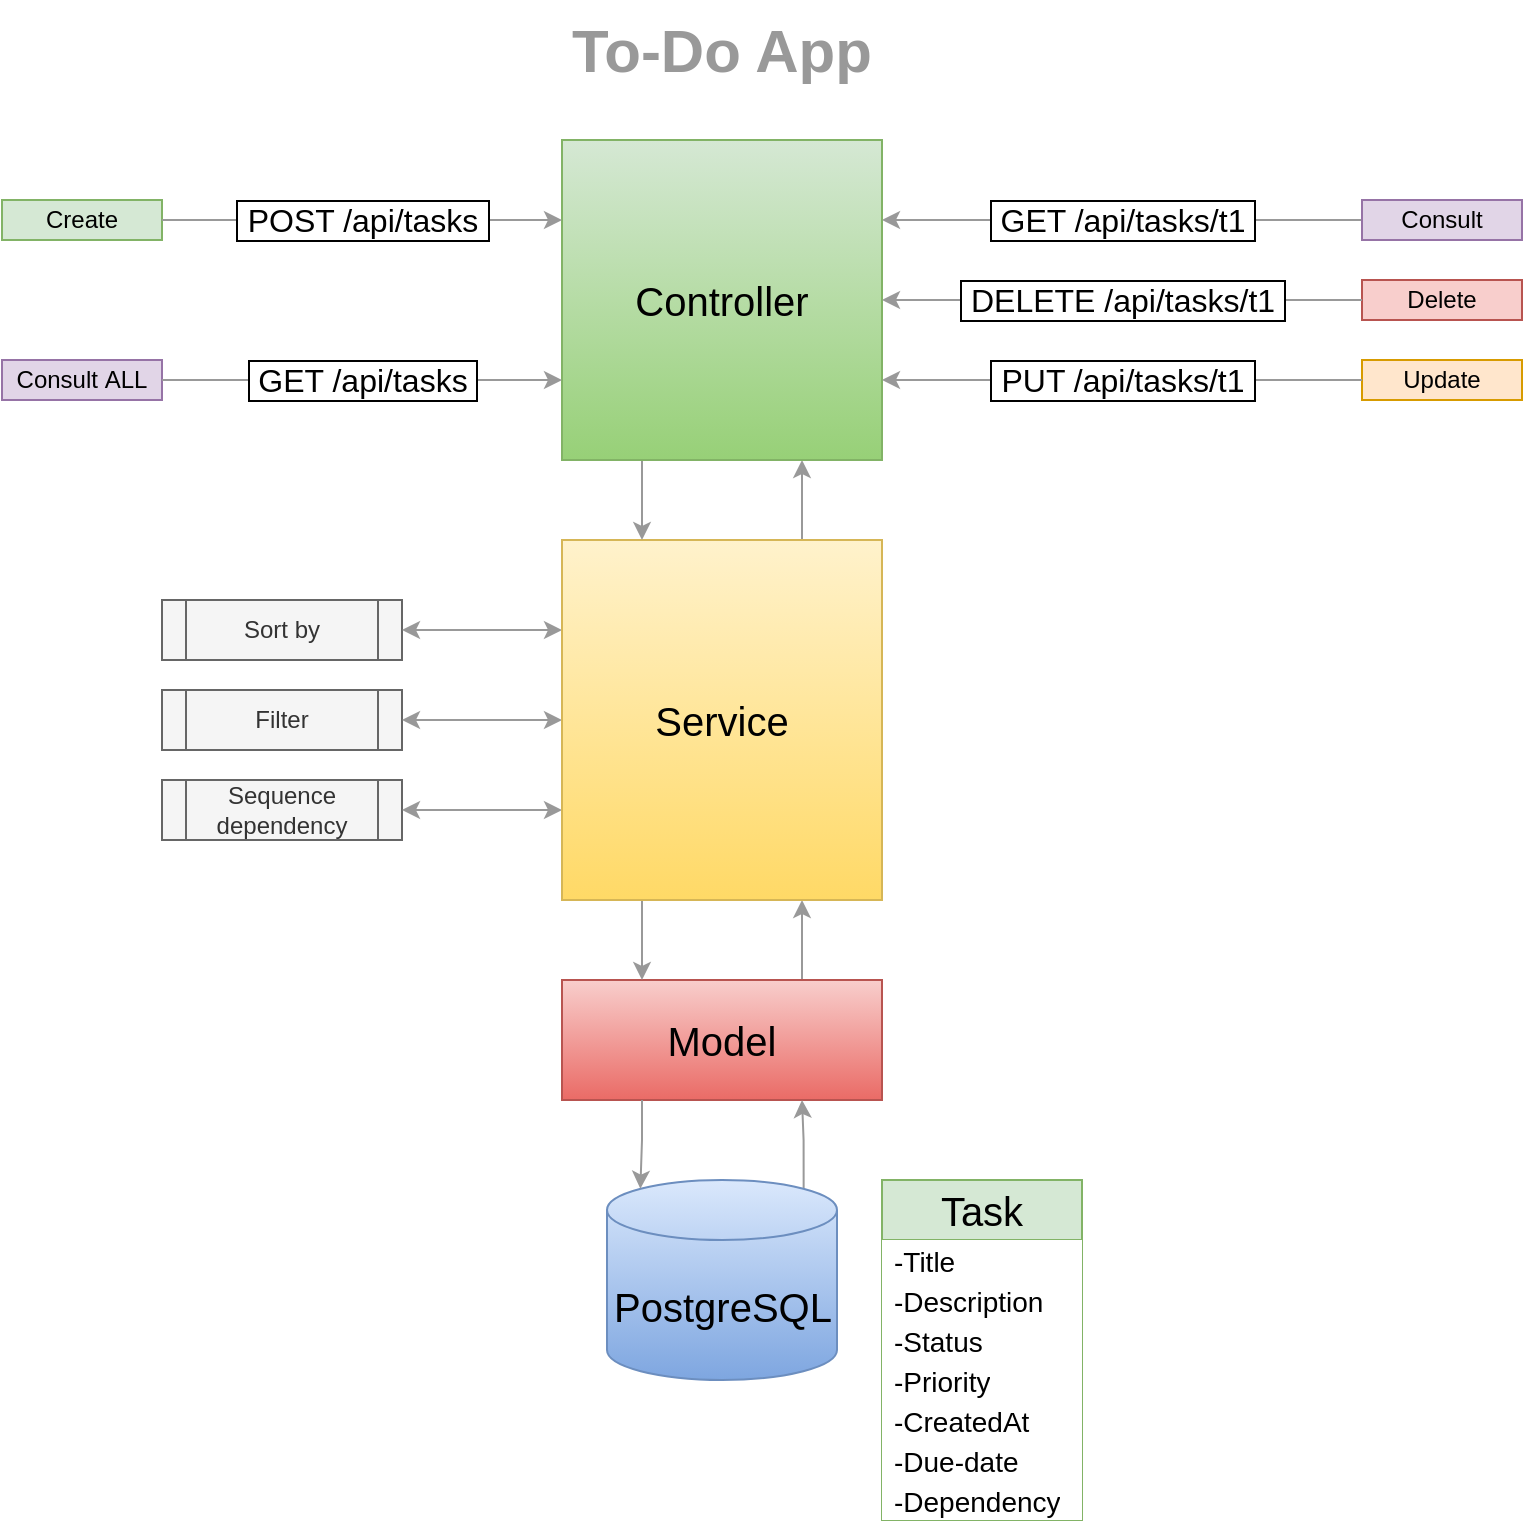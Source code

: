 <mxfile version="26.0.16">
  <diagram name="Page-1" id="v21pWP7KFlC49By7MYeK">
    <mxGraphModel dx="1434" dy="870" grid="1" gridSize="10" guides="1" tooltips="1" connect="1" arrows="1" fold="1" page="1" pageScale="1" pageWidth="850" pageHeight="1100" math="0" shadow="0">
      <root>
        <mxCell id="0" />
        <mxCell id="1" parent="0" />
        <mxCell id="8iivArCEx1H5-otgk7mG-1" value="&lt;font&gt;To-Do App&lt;/font&gt;" style="text;html=1;align=center;verticalAlign=middle;whiteSpace=wrap;rounded=0;fontStyle=1;fontSize=30;labelBorderColor=none;labelBackgroundColor=none;fontColor=#999999;" parent="1" vertex="1">
          <mxGeometry x="285" y="10" width="230" height="50" as="geometry" />
        </mxCell>
        <mxCell id="8iivArCEx1H5-otgk7mG-5" value="Task" style="swimlane;fontStyle=0;childLayout=stackLayout;horizontal=1;startSize=30;horizontalStack=0;resizeParent=1;resizeParentMax=0;resizeLast=0;collapsible=1;marginBottom=0;whiteSpace=wrap;html=1;fontSize=20;fillColor=#d5e8d4;strokeColor=#82b366;" parent="1" vertex="1">
          <mxGeometry x="480" y="600" width="100" height="170" as="geometry" />
        </mxCell>
        <mxCell id="8iivArCEx1H5-otgk7mG-6" value="-Title" style="text;align=left;verticalAlign=middle;spacingLeft=4;spacingRight=4;overflow=hidden;points=[[0,0.5],[1,0.5]];portConstraint=eastwest;rotatable=0;whiteSpace=wrap;html=1;fontSize=14;labelBackgroundColor=none;fillColor=default;" parent="8iivArCEx1H5-otgk7mG-5" vertex="1">
          <mxGeometry y="30" width="100" height="20" as="geometry" />
        </mxCell>
        <mxCell id="8iivArCEx1H5-otgk7mG-7" value="-Description" style="text;align=left;verticalAlign=middle;spacingLeft=4;spacingRight=4;overflow=hidden;points=[[0,0.5],[1,0.5]];portConstraint=eastwest;rotatable=0;whiteSpace=wrap;html=1;fontSize=14;fillColor=default;" parent="8iivArCEx1H5-otgk7mG-5" vertex="1">
          <mxGeometry y="50" width="100" height="20" as="geometry" />
        </mxCell>
        <mxCell id="8iivArCEx1H5-otgk7mG-26" value="-Status" style="text;align=left;verticalAlign=middle;spacingLeft=4;spacingRight=4;overflow=hidden;points=[[0,0.5],[1,0.5]];portConstraint=eastwest;rotatable=0;whiteSpace=wrap;html=1;fontSize=14;fillColor=default;" parent="8iivArCEx1H5-otgk7mG-5" vertex="1">
          <mxGeometry y="70" width="100" height="20" as="geometry" />
        </mxCell>
        <mxCell id="8iivArCEx1H5-otgk7mG-8" value="-Priority" style="text;align=left;verticalAlign=middle;spacingLeft=4;spacingRight=4;overflow=hidden;points=[[0,0.5],[1,0.5]];portConstraint=eastwest;rotatable=0;whiteSpace=wrap;html=1;fontSize=14;fillColor=default;" parent="8iivArCEx1H5-otgk7mG-5" vertex="1">
          <mxGeometry y="90" width="100" height="20" as="geometry" />
        </mxCell>
        <mxCell id="G66SXl3c92wcy3MivwMx-1" value="-CreatedAt" style="text;align=left;verticalAlign=middle;spacingLeft=4;spacingRight=4;overflow=hidden;points=[[0,0.5],[1,0.5]];portConstraint=eastwest;rotatable=0;whiteSpace=wrap;html=1;fontSize=14;fillColor=default;" vertex="1" parent="8iivArCEx1H5-otgk7mG-5">
          <mxGeometry y="110" width="100" height="20" as="geometry" />
        </mxCell>
        <mxCell id="8iivArCEx1H5-otgk7mG-9" value="-Due-date" style="text;align=left;verticalAlign=middle;spacingLeft=4;spacingRight=4;overflow=hidden;points=[[0,0.5],[1,0.5]];portConstraint=eastwest;rotatable=0;whiteSpace=wrap;html=1;fontSize=14;fillColor=default;" parent="8iivArCEx1H5-otgk7mG-5" vertex="1">
          <mxGeometry y="130" width="100" height="20" as="geometry" />
        </mxCell>
        <mxCell id="8iivArCEx1H5-otgk7mG-10" value="-Dependency" style="text;align=left;verticalAlign=middle;spacingLeft=4;spacingRight=4;overflow=hidden;points=[[0,0.5],[1,0.5]];portConstraint=eastwest;rotatable=0;whiteSpace=wrap;html=1;fontSize=14;fillColor=default;" parent="8iivArCEx1H5-otgk7mG-5" vertex="1">
          <mxGeometry y="150" width="100" height="20" as="geometry" />
        </mxCell>
        <mxCell id="8iivArCEx1H5-otgk7mG-11" value="Create" style="rounded=0;whiteSpace=wrap;html=1;fillColor=#d5e8d4;strokeColor=#82b366;" parent="1" vertex="1">
          <mxGeometry x="40" y="110" width="80" height="20" as="geometry" />
        </mxCell>
        <mxCell id="8iivArCEx1H5-otgk7mG-13" value="Update" style="rounded=0;whiteSpace=wrap;html=1;fillColor=#ffe6cc;strokeColor=#d79b00;" parent="1" vertex="1">
          <mxGeometry x="720" y="190" width="80" height="20" as="geometry" />
        </mxCell>
        <mxCell id="8iivArCEx1H5-otgk7mG-15" value="Delete" style="rounded=0;whiteSpace=wrap;html=1;fillColor=#f8cecc;strokeColor=#b85450;" parent="1" vertex="1">
          <mxGeometry x="720" y="150" width="80" height="20" as="geometry" />
        </mxCell>
        <mxCell id="8iivArCEx1H5-otgk7mG-18" value="Consult&amp;nbsp;&lt;span style=&quot;background-color: transparent; color: light-dark(rgb(0, 0, 0), rgb(255, 255, 255));&quot;&gt;ALL&lt;/span&gt;" style="rounded=0;whiteSpace=wrap;html=1;fillColor=#e1d5e7;strokeColor=#9673a6;" parent="1" vertex="1">
          <mxGeometry x="40" y="190" width="80" height="20" as="geometry" />
        </mxCell>
        <mxCell id="8iivArCEx1H5-otgk7mG-23" value="Sort by" style="shape=process;whiteSpace=wrap;html=1;backgroundOutline=1;fillColor=#f5f5f5;strokeColor=#666666;fontColor=#333333;" parent="1" vertex="1">
          <mxGeometry x="120" y="310" width="120" height="30" as="geometry" />
        </mxCell>
        <mxCell id="8iivArCEx1H5-otgk7mG-24" value="Filter" style="shape=process;whiteSpace=wrap;html=1;backgroundOutline=1;fillColor=#f5f5f5;fontColor=#333333;strokeColor=#666666;" parent="1" vertex="1">
          <mxGeometry x="120" y="355" width="120" height="30" as="geometry" />
        </mxCell>
        <mxCell id="8iivArCEx1H5-otgk7mG-25" value="Sequence dependency" style="shape=process;whiteSpace=wrap;html=1;backgroundOutline=1;fillColor=#f5f5f5;fontColor=#333333;strokeColor=#666666;" parent="1" vertex="1">
          <mxGeometry x="120" y="400" width="120" height="30" as="geometry" />
        </mxCell>
        <mxCell id="28XymwbxXhF13JRxio-2-31" style="edgeStyle=orthogonalEdgeStyle;rounded=0;orthogonalLoop=1;jettySize=auto;html=1;exitX=0.75;exitY=0;exitDx=0;exitDy=0;entryX=0.75;entryY=1;entryDx=0;entryDy=0;strokeColor=#999999;" parent="1" source="28XymwbxXhF13JRxio-2-1" target="28XymwbxXhF13JRxio-2-2" edge="1">
          <mxGeometry relative="1" as="geometry" />
        </mxCell>
        <mxCell id="28XymwbxXhF13JRxio-2-1" value="Model" style="rounded=0;whiteSpace=wrap;html=1;fontSize=20;fillColor=#f8cecc;gradientColor=#ea6b66;strokeColor=#b85450;" parent="1" vertex="1">
          <mxGeometry x="320" y="500" width="160" height="60" as="geometry" />
        </mxCell>
        <mxCell id="28XymwbxXhF13JRxio-2-9" style="edgeStyle=orthogonalEdgeStyle;rounded=0;orthogonalLoop=1;jettySize=auto;html=1;exitX=0;exitY=0.75;exitDx=0;exitDy=0;startArrow=classic;startFill=1;strokeColor=#999999;" parent="1" source="28XymwbxXhF13JRxio-2-2" target="8iivArCEx1H5-otgk7mG-25" edge="1">
          <mxGeometry relative="1" as="geometry" />
        </mxCell>
        <mxCell id="28XymwbxXhF13JRxio-2-10" style="edgeStyle=orthogonalEdgeStyle;rounded=0;orthogonalLoop=1;jettySize=auto;html=1;exitX=0;exitY=0.5;exitDx=0;exitDy=0;entryX=1;entryY=0.5;entryDx=0;entryDy=0;startArrow=classic;startFill=1;strokeColor=#999999;" parent="1" source="28XymwbxXhF13JRxio-2-2" target="8iivArCEx1H5-otgk7mG-24" edge="1">
          <mxGeometry relative="1" as="geometry" />
        </mxCell>
        <mxCell id="28XymwbxXhF13JRxio-2-13" style="edgeStyle=orthogonalEdgeStyle;rounded=0;orthogonalLoop=1;jettySize=auto;html=1;exitX=0;exitY=0.25;exitDx=0;exitDy=0;entryX=1;entryY=0.5;entryDx=0;entryDy=0;startArrow=classic;startFill=1;strokeColor=#999999;" parent="1" source="28XymwbxXhF13JRxio-2-2" target="8iivArCEx1H5-otgk7mG-23" edge="1">
          <mxGeometry relative="1" as="geometry" />
        </mxCell>
        <mxCell id="28XymwbxXhF13JRxio-2-29" style="edgeStyle=orthogonalEdgeStyle;rounded=0;orthogonalLoop=1;jettySize=auto;html=1;exitX=0.75;exitY=0;exitDx=0;exitDy=0;entryX=0.75;entryY=1;entryDx=0;entryDy=0;strokeColor=#999999;" parent="1" source="28XymwbxXhF13JRxio-2-2" target="28XymwbxXhF13JRxio-2-3" edge="1">
          <mxGeometry relative="1" as="geometry" />
        </mxCell>
        <mxCell id="28XymwbxXhF13JRxio-2-30" style="edgeStyle=orthogonalEdgeStyle;rounded=0;orthogonalLoop=1;jettySize=auto;html=1;exitX=0.25;exitY=1;exitDx=0;exitDy=0;entryX=0.25;entryY=0;entryDx=0;entryDy=0;strokeColor=#999999;" parent="1" source="28XymwbxXhF13JRxio-2-2" target="28XymwbxXhF13JRxio-2-1" edge="1">
          <mxGeometry relative="1" as="geometry" />
        </mxCell>
        <mxCell id="28XymwbxXhF13JRxio-2-2" value="Service" style="rounded=0;whiteSpace=wrap;html=1;fontSize=20;fillColor=#fff2cc;gradientColor=#ffd966;strokeColor=#d6b656;" parent="1" vertex="1">
          <mxGeometry x="320" y="280" width="160" height="180" as="geometry" />
        </mxCell>
        <mxCell id="28XymwbxXhF13JRxio-2-28" style="edgeStyle=orthogonalEdgeStyle;rounded=0;orthogonalLoop=1;jettySize=auto;html=1;exitX=0.25;exitY=1;exitDx=0;exitDy=0;entryX=0.25;entryY=0;entryDx=0;entryDy=0;strokeColor=#999999;" parent="1" source="28XymwbxXhF13JRxio-2-3" target="28XymwbxXhF13JRxio-2-2" edge="1">
          <mxGeometry relative="1" as="geometry" />
        </mxCell>
        <mxCell id="28XymwbxXhF13JRxio-2-3" value="Controller" style="rounded=0;whiteSpace=wrap;html=1;fontSize=20;fillColor=#d5e8d4;strokeColor=#82b366;gradientColor=#97d077;" parent="1" vertex="1">
          <mxGeometry x="320" y="80" width="160" height="160" as="geometry" />
        </mxCell>
        <mxCell id="28XymwbxXhF13JRxio-2-4" value="&amp;nbsp;POST /api/tasks&amp;nbsp;" style="endArrow=classic;html=1;rounded=0;labelBorderColor=default;fontSize=16;entryX=0;entryY=0.25;entryDx=0;entryDy=0;strokeColor=#999999;" parent="1" target="28XymwbxXhF13JRxio-2-3" edge="1">
          <mxGeometry width="50" height="50" relative="1" as="geometry">
            <mxPoint x="120" y="120" as="sourcePoint" />
            <mxPoint x="320" y="140" as="targetPoint" />
          </mxGeometry>
        </mxCell>
        <mxCell id="28XymwbxXhF13JRxio-2-14" value="&amp;nbsp;GET /api/tasks&amp;nbsp;" style="endArrow=classic;html=1;rounded=0;labelBorderColor=default;fontSize=16;entryX=0;entryY=0.75;entryDx=0;entryDy=0;strokeColor=#999999;" parent="1" target="28XymwbxXhF13JRxio-2-3" edge="1">
          <mxGeometry width="50" height="50" relative="1" as="geometry">
            <mxPoint x="120" y="200" as="sourcePoint" />
            <mxPoint x="269" y="190.5" as="targetPoint" />
          </mxGeometry>
        </mxCell>
        <mxCell id="28XymwbxXhF13JRxio-2-15" value="&amp;nbsp;DELETE /api/tasks/t1&amp;nbsp;" style="endArrow=classic;html=1;rounded=0;labelBorderColor=default;fontSize=16;entryX=1;entryY=0.5;entryDx=0;entryDy=0;strokeColor=#999999;" parent="1" target="28XymwbxXhF13JRxio-2-3" edge="1">
          <mxGeometry width="50" height="50" relative="1" as="geometry">
            <mxPoint x="720" y="160" as="sourcePoint" />
            <mxPoint x="520" y="240" as="targetPoint" />
            <mxPoint as="offset" />
          </mxGeometry>
        </mxCell>
        <mxCell id="28XymwbxXhF13JRxio-2-16" value="&amp;nbsp;PUT /api/tasks/t1&amp;nbsp;" style="endArrow=classic;html=1;rounded=0;labelBorderColor=default;fontSize=16;entryX=1;entryY=0.75;entryDx=0;entryDy=0;strokeColor=#999999;" parent="1" target="28XymwbxXhF13JRxio-2-3" edge="1">
          <mxGeometry width="50" height="50" relative="1" as="geometry">
            <mxPoint x="720" y="200" as="sourcePoint" />
            <mxPoint x="520" y="280" as="targetPoint" />
          </mxGeometry>
        </mxCell>
        <mxCell id="28XymwbxXhF13JRxio-2-17" value="&amp;nbsp;GET /api/tasks/t1&amp;nbsp;" style="endArrow=classic;html=1;rounded=0;labelBorderColor=default;fontSize=16;entryX=1;entryY=0.25;entryDx=0;entryDy=0;strokeColor=#999999;" parent="1" target="28XymwbxXhF13JRxio-2-3" edge="1">
          <mxGeometry width="50" height="50" relative="1" as="geometry">
            <mxPoint x="720" y="120" as="sourcePoint" />
            <mxPoint x="545" y="110" as="targetPoint" />
          </mxGeometry>
        </mxCell>
        <mxCell id="28XymwbxXhF13JRxio-2-18" value="Consult" style="rounded=0;whiteSpace=wrap;html=1;fillColor=#e1d5e7;strokeColor=#9673a6;" parent="1" vertex="1">
          <mxGeometry x="720" y="110" width="80" height="20" as="geometry" />
        </mxCell>
        <mxCell id="28XymwbxXhF13JRxio-2-33" style="edgeStyle=orthogonalEdgeStyle;rounded=0;orthogonalLoop=1;jettySize=auto;html=1;exitX=0.855;exitY=0;exitDx=0;exitDy=4.35;exitPerimeter=0;entryX=0.75;entryY=1;entryDx=0;entryDy=0;strokeColor=#999999;" parent="1" source="28XymwbxXhF13JRxio-2-19" target="28XymwbxXhF13JRxio-2-1" edge="1">
          <mxGeometry relative="1" as="geometry" />
        </mxCell>
        <mxCell id="28XymwbxXhF13JRxio-2-19" value="PostgreSQL" style="shape=cylinder3;whiteSpace=wrap;html=1;boundedLbl=1;backgroundOutline=1;size=15;fillColor=#dae8fc;gradientColor=#7ea6e0;strokeColor=#6c8ebf;fontSize=20;" parent="1" vertex="1">
          <mxGeometry x="342.5" y="600" width="115" height="100" as="geometry" />
        </mxCell>
        <mxCell id="28XymwbxXhF13JRxio-2-32" style="edgeStyle=orthogonalEdgeStyle;rounded=0;orthogonalLoop=1;jettySize=auto;html=1;exitX=0.25;exitY=1;exitDx=0;exitDy=0;entryX=0.145;entryY=0;entryDx=0;entryDy=4.35;entryPerimeter=0;strokeColor=#999999;" parent="1" source="28XymwbxXhF13JRxio-2-1" target="28XymwbxXhF13JRxio-2-19" edge="1">
          <mxGeometry relative="1" as="geometry" />
        </mxCell>
      </root>
    </mxGraphModel>
  </diagram>
</mxfile>
